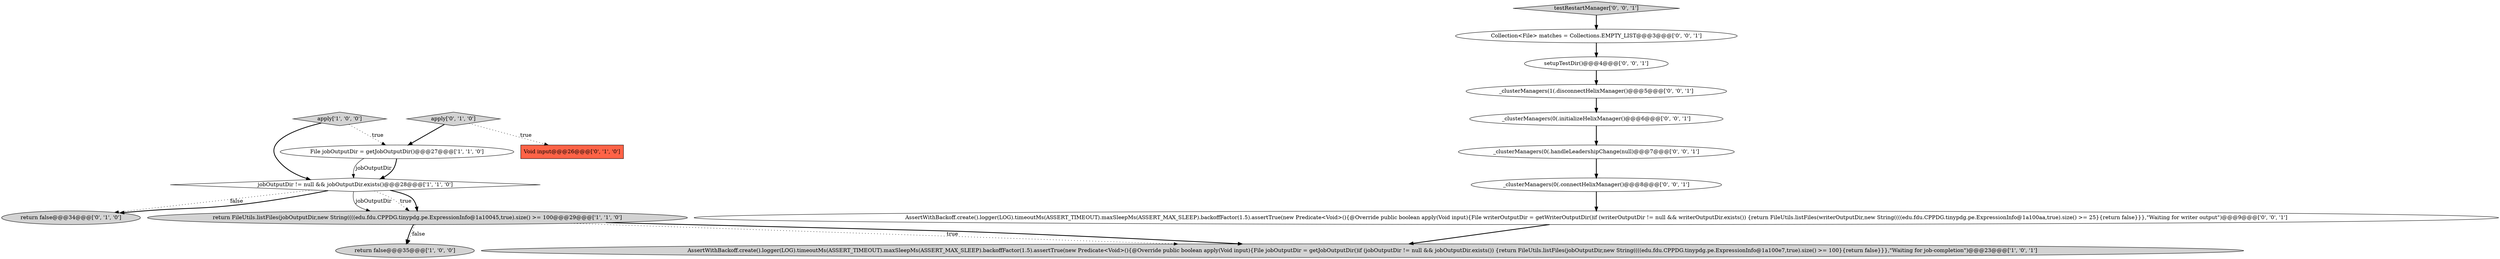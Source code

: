 digraph {
15 [style = filled, label = "_clusterManagers(0(.connectHelixManager()@@@8@@@['0', '0', '1']", fillcolor = white, shape = ellipse image = "AAA0AAABBB3BBB"];
16 [style = filled, label = "_clusterManagers(1(.disconnectHelixManager()@@@5@@@['0', '0', '1']", fillcolor = white, shape = ellipse image = "AAA0AAABBB3BBB"];
9 [style = filled, label = "_clusterManagers(0(.handleLeadershipChange(null)@@@7@@@['0', '0', '1']", fillcolor = white, shape = ellipse image = "AAA0AAABBB3BBB"];
5 [style = filled, label = "apply['1', '0', '0']", fillcolor = lightgray, shape = diamond image = "AAA0AAABBB1BBB"];
4 [style = filled, label = "return false@@@35@@@['1', '0', '0']", fillcolor = lightgray, shape = ellipse image = "AAA0AAABBB1BBB"];
8 [style = filled, label = "apply['0', '1', '0']", fillcolor = lightgray, shape = diamond image = "AAA0AAABBB2BBB"];
12 [style = filled, label = "_clusterManagers(0(.initializeHelixManager()@@@6@@@['0', '0', '1']", fillcolor = white, shape = ellipse image = "AAA0AAABBB3BBB"];
6 [style = filled, label = "Void input@@@26@@@['0', '1', '0']", fillcolor = tomato, shape = box image = "AAA0AAABBB2BBB"];
11 [style = filled, label = "AssertWithBackoff.create().logger(LOG).timeoutMs(ASSERT_TIMEOUT).maxSleepMs(ASSERT_MAX_SLEEP).backoffFactor(1.5).assertTrue(new Predicate<Void>(){@Override public boolean apply(Void input){File writerOutputDir = getWriterOutputDir()if (writerOutputDir != null && writerOutputDir.exists()) {return FileUtils.listFiles(writerOutputDir,new String((((edu.fdu.CPPDG.tinypdg.pe.ExpressionInfo@1a100aa,true).size() >= 25}{return false}}},\"Waiting for writer output\")@@@9@@@['0', '0', '1']", fillcolor = white, shape = ellipse image = "AAA0AAABBB3BBB"];
14 [style = filled, label = "testRestartManager['0', '0', '1']", fillcolor = lightgray, shape = diamond image = "AAA0AAABBB3BBB"];
13 [style = filled, label = "Collection<File> matches = Collections.EMPTY_LIST@@@3@@@['0', '0', '1']", fillcolor = white, shape = ellipse image = "AAA0AAABBB3BBB"];
3 [style = filled, label = "AssertWithBackoff.create().logger(LOG).timeoutMs(ASSERT_TIMEOUT).maxSleepMs(ASSERT_MAX_SLEEP).backoffFactor(1.5).assertTrue(new Predicate<Void>(){@Override public boolean apply(Void input){File jobOutputDir = getJobOutputDir()if (jobOutputDir != null && jobOutputDir.exists()) {return FileUtils.listFiles(jobOutputDir,new String((((edu.fdu.CPPDG.tinypdg.pe.ExpressionInfo@1a100e7,true).size() >= 100}{return false}}},\"Waiting for job-completion\")@@@23@@@['1', '0', '1']", fillcolor = lightgray, shape = ellipse image = "AAA0AAABBB1BBB"];
1 [style = filled, label = "jobOutputDir != null && jobOutputDir.exists()@@@28@@@['1', '1', '0']", fillcolor = white, shape = diamond image = "AAA0AAABBB1BBB"];
7 [style = filled, label = "return false@@@34@@@['0', '1', '0']", fillcolor = lightgray, shape = ellipse image = "AAA0AAABBB2BBB"];
0 [style = filled, label = "File jobOutputDir = getJobOutputDir()@@@27@@@['1', '1', '0']", fillcolor = white, shape = ellipse image = "AAA0AAABBB1BBB"];
2 [style = filled, label = "return FileUtils.listFiles(jobOutputDir,new String((((edu.fdu.CPPDG.tinypdg.pe.ExpressionInfo@1a10045,true).size() >= 100@@@29@@@['1', '1', '0']", fillcolor = lightgray, shape = ellipse image = "AAA0AAABBB1BBB"];
10 [style = filled, label = "setupTestDir()@@@4@@@['0', '0', '1']", fillcolor = white, shape = ellipse image = "AAA0AAABBB3BBB"];
10->16 [style = bold, label=""];
5->0 [style = dotted, label="true"];
11->3 [style = bold, label=""];
2->3 [style = dotted, label="true"];
2->4 [style = bold, label=""];
0->1 [style = solid, label="jobOutputDir"];
8->0 [style = bold, label=""];
5->1 [style = bold, label=""];
8->6 [style = dotted, label="true"];
14->13 [style = bold, label=""];
9->15 [style = bold, label=""];
0->1 [style = bold, label=""];
1->2 [style = solid, label="jobOutputDir"];
2->3 [style = bold, label=""];
12->9 [style = bold, label=""];
16->12 [style = bold, label=""];
15->11 [style = bold, label=""];
2->4 [style = dotted, label="false"];
1->2 [style = dotted, label="true"];
1->7 [style = dotted, label="false"];
1->7 [style = bold, label=""];
13->10 [style = bold, label=""];
1->2 [style = bold, label=""];
}
